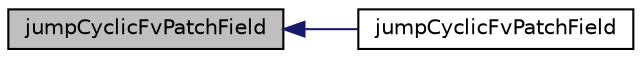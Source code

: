 digraph "jumpCyclicFvPatchField"
{
  bgcolor="transparent";
  edge [fontname="Helvetica",fontsize="10",labelfontname="Helvetica",labelfontsize="10"];
  node [fontname="Helvetica",fontsize="10",shape=record];
  rankdir="LR";
  Node1 [label="jumpCyclicFvPatchField",height=0.2,width=0.4,color="black", fillcolor="grey75", style="filled", fontcolor="black"];
  Node1 -> Node2 [dir="back",color="midnightblue",fontsize="10",style="solid",fontname="Helvetica"];
  Node2 [label="jumpCyclicFvPatchField",height=0.2,width=0.4,color="black",URL="$a01225.html#acf902813497d06515bc975e0b71ac814",tooltip="Construct by mapping given jumpCyclicFvPatchField onto a new patch. "];
}
